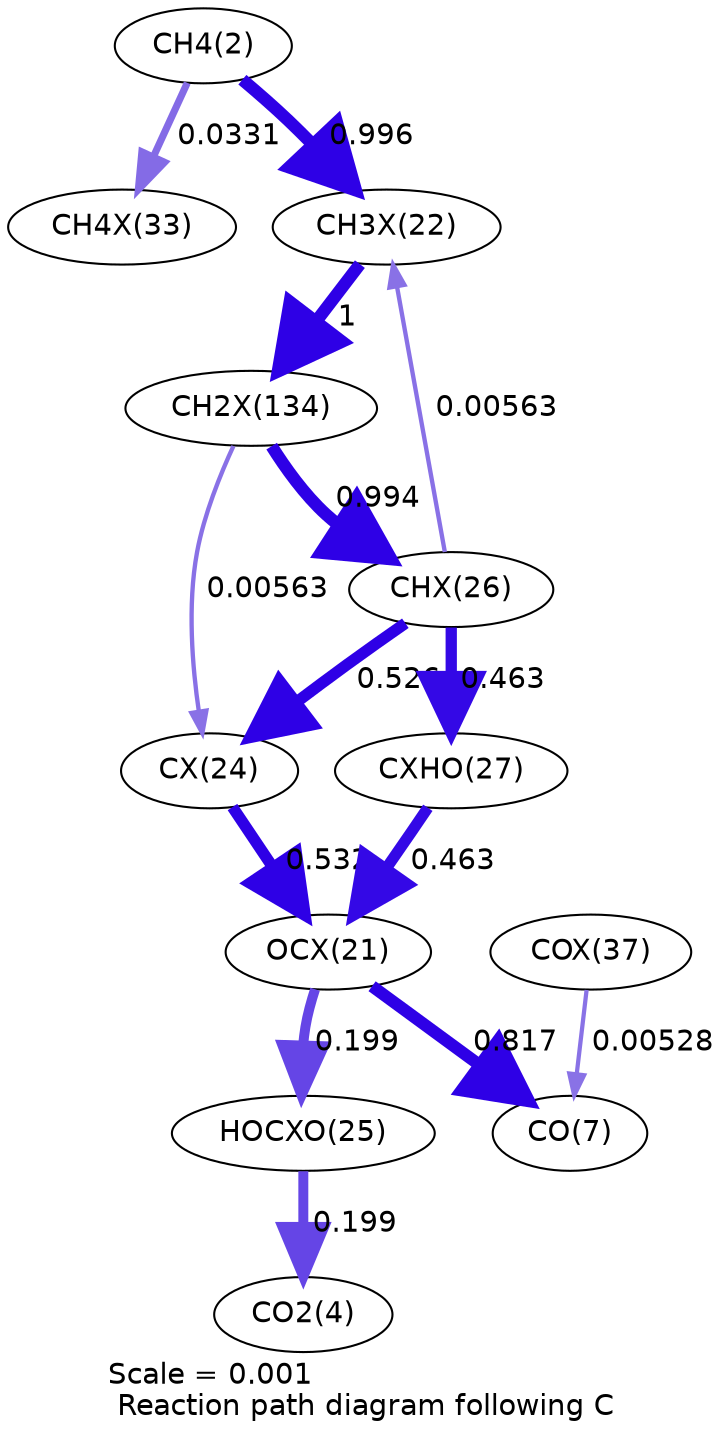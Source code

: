 digraph reaction_paths {
center=1;
s4 -> s31[fontname="Helvetica", penwidth=3.43, arrowsize=1.71, color="0.7, 0.533, 0.9"
, label=" 0.0331"];
s4 -> s25[fontname="Helvetica", penwidth=6, arrowsize=3, color="0.7, 1.5, 0.9"
, label=" 0.996"];
s25 -> s37[fontname="Helvetica", penwidth=6, arrowsize=3, color="0.7, 1.5, 0.9"
, label=" 1"];
s29 -> s25[fontname="Helvetica", penwidth=2.09, arrowsize=1.04, color="0.7, 0.506, 0.9"
, label=" 0.00563"];
s37 -> s29[fontname="Helvetica", penwidth=6, arrowsize=3, color="0.7, 1.49, 0.9"
, label=" 0.994"];
s37 -> s27[fontname="Helvetica", penwidth=2.09, arrowsize=1.04, color="0.7, 0.506, 0.9"
, label=" 0.00563"];
s29 -> s30[fontname="Helvetica", penwidth=5.42, arrowsize=2.71, color="0.7, 0.963, 0.9"
, label=" 0.463"];
s29 -> s27[fontname="Helvetica", penwidth=5.52, arrowsize=2.76, color="0.7, 1.03, 0.9"
, label=" 0.526"];
s30 -> s24[fontname="Helvetica", penwidth=5.42, arrowsize=2.71, color="0.7, 0.963, 0.9"
, label=" 0.463"];
s24 -> s9[fontname="Helvetica", penwidth=5.85, arrowsize=2.92, color="0.7, 1.32, 0.9"
, label=" 0.817"];
s35 -> s9[fontname="Helvetica", penwidth=2.04, arrowsize=1.02, color="0.7, 0.505, 0.9"
, label=" 0.00528"];
s27 -> s24[fontname="Helvetica", penwidth=5.52, arrowsize=2.76, color="0.7, 1.03, 0.9"
, label=" 0.532"];
s24 -> s28[fontname="Helvetica", penwidth=4.78, arrowsize=2.39, color="0.7, 0.699, 0.9"
, label=" 0.199"];
s28 -> s6[fontname="Helvetica", penwidth=4.78, arrowsize=2.39, color="0.7, 0.699, 0.9"
, label=" 0.199"];
s4 [ fontname="Helvetica", label="CH4(2)"];
s6 [ fontname="Helvetica", label="CO2(4)"];
s9 [ fontname="Helvetica", label="CO(7)"];
s24 [ fontname="Helvetica", label="OCX(21)"];
s25 [ fontname="Helvetica", label="CH3X(22)"];
s27 [ fontname="Helvetica", label="CX(24)"];
s28 [ fontname="Helvetica", label="HOCXO(25)"];
s29 [ fontname="Helvetica", label="CHX(26)"];
s30 [ fontname="Helvetica", label="CXHO(27)"];
s31 [ fontname="Helvetica", label="CH4X(33)"];
s35 [ fontname="Helvetica", label="COX(37)"];
s37 [ fontname="Helvetica", label="CH2X(134)"];
 label = "Scale = 0.001\l Reaction path diagram following C";
 fontname = "Helvetica";
}
